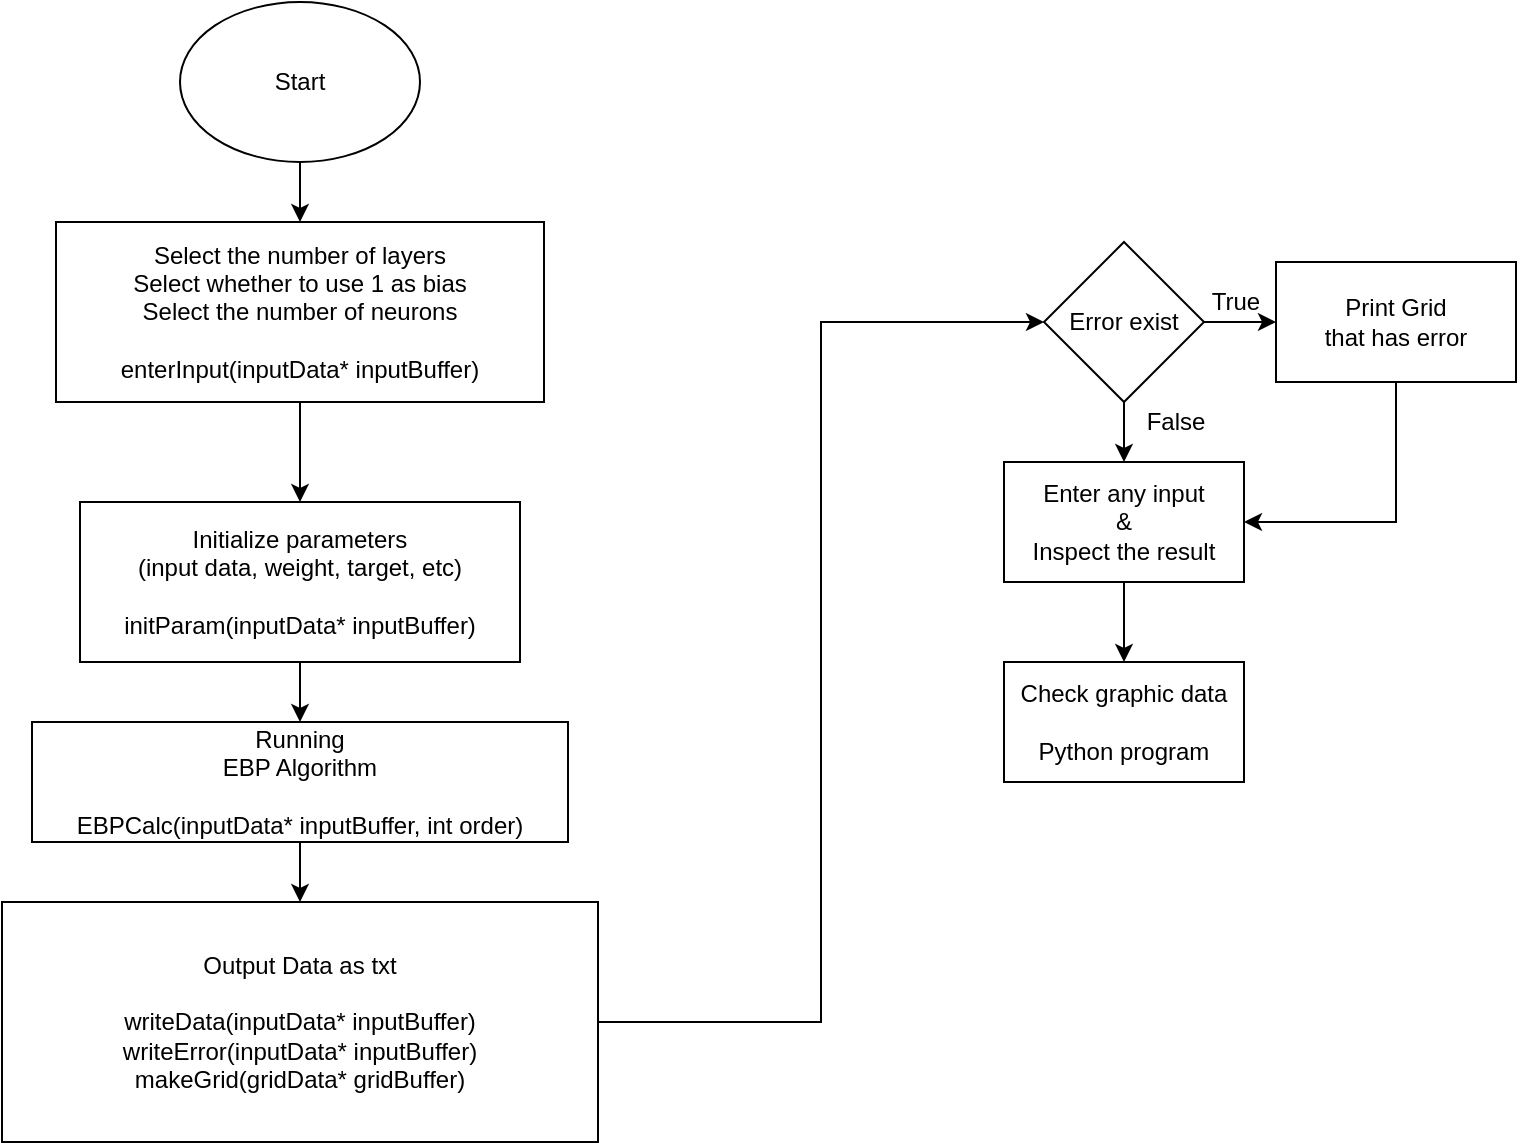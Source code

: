 <mxfile version="13.9.2" type="github"><diagram id="fk2PlhvJVO4x0_L1LiEM" name="Page-1"><mxGraphModel dx="1411" dy="777" grid="1" gridSize="10" guides="1" tooltips="1" connect="1" arrows="1" fold="1" page="1" pageScale="1" pageWidth="1169" pageHeight="827" math="0" shadow="0"><root><mxCell id="0"/><mxCell id="1" parent="0"/><mxCell id="YR47ztt-985eAeslMe9S-3" value="" style="edgeStyle=orthogonalEdgeStyle;rounded=0;orthogonalLoop=1;jettySize=auto;html=1;" edge="1" parent="1" source="YR47ztt-985eAeslMe9S-1" target="YR47ztt-985eAeslMe9S-2"><mxGeometry relative="1" as="geometry"/></mxCell><mxCell id="YR47ztt-985eAeslMe9S-1" value="Start&lt;br&gt;" style="ellipse;whiteSpace=wrap;html=1;" vertex="1" parent="1"><mxGeometry x="112" y="40" width="120" height="80" as="geometry"/></mxCell><mxCell id="YR47ztt-985eAeslMe9S-16" value="" style="edgeStyle=orthogonalEdgeStyle;rounded=0;orthogonalLoop=1;jettySize=auto;html=1;" edge="1" parent="1" source="YR47ztt-985eAeslMe9S-2" target="YR47ztt-985eAeslMe9S-15"><mxGeometry relative="1" as="geometry"/></mxCell><mxCell id="YR47ztt-985eAeslMe9S-2" value="Select the number of layers&lt;br&gt;Select whether to use 1 as bias&lt;br&gt;Select the number of neurons&lt;br&gt;&lt;br&gt;enterInput(inputData* inputBuffer)" style="rounded=0;whiteSpace=wrap;html=1;" vertex="1" parent="1"><mxGeometry x="50" y="150" width="244" height="90" as="geometry"/></mxCell><mxCell id="YR47ztt-985eAeslMe9S-8" value="" style="edgeStyle=orthogonalEdgeStyle;rounded=0;orthogonalLoop=1;jettySize=auto;html=1;" edge="1" parent="1" source="YR47ztt-985eAeslMe9S-4"><mxGeometry relative="1" as="geometry"><mxPoint x="172.0" y="490.0" as="targetPoint"/></mxGeometry></mxCell><mxCell id="YR47ztt-985eAeslMe9S-4" value="Running &lt;br&gt;EBP Algorithm&lt;br&gt;&lt;br&gt;EBPCalc(inputData* inputBuffer, int order)" style="rounded=0;whiteSpace=wrap;html=1;" vertex="1" parent="1"><mxGeometry x="38" y="400" width="268" height="60" as="geometry"/></mxCell><mxCell id="YR47ztt-985eAeslMe9S-17" value="" style="edgeStyle=orthogonalEdgeStyle;rounded=0;orthogonalLoop=1;jettySize=auto;html=1;" edge="1" parent="1" source="YR47ztt-985eAeslMe9S-15" target="YR47ztt-985eAeslMe9S-4"><mxGeometry relative="1" as="geometry"/></mxCell><mxCell id="YR47ztt-985eAeslMe9S-15" value="Initialize parameters&lt;br&gt;(input data, weight, target, etc)&lt;br&gt;&lt;br&gt;initParam(inputData* inputBuffer)" style="rounded=0;whiteSpace=wrap;html=1;" vertex="1" parent="1"><mxGeometry x="62" y="290" width="220" height="80" as="geometry"/></mxCell><mxCell id="YR47ztt-985eAeslMe9S-23" style="edgeStyle=orthogonalEdgeStyle;rounded=0;orthogonalLoop=1;jettySize=auto;html=1;entryX=0;entryY=0.5;entryDx=0;entryDy=0;" edge="1" parent="1" source="YR47ztt-985eAeslMe9S-21" target="YR47ztt-985eAeslMe9S-22"><mxGeometry relative="1" as="geometry"/></mxCell><mxCell id="YR47ztt-985eAeslMe9S-21" value="&lt;div&gt;Output Data as txt&lt;/div&gt;&lt;div&gt;&lt;br&gt;&lt;/div&gt;&lt;div&gt;writeData(inputData* inputBuffer)&lt;/div&gt;&lt;div&gt;writeError(inputData* inputBuffer)&lt;/div&gt;&lt;div&gt;makeGrid(gridData* gridBuffer)&lt;/div&gt;" style="rounded=0;whiteSpace=wrap;html=1;" vertex="1" parent="1"><mxGeometry x="23" y="490" width="298" height="120" as="geometry"/></mxCell><mxCell id="YR47ztt-985eAeslMe9S-27" value="" style="edgeStyle=orthogonalEdgeStyle;rounded=0;orthogonalLoop=1;jettySize=auto;html=1;" edge="1" parent="1" source="YR47ztt-985eAeslMe9S-22" target="YR47ztt-985eAeslMe9S-26"><mxGeometry relative="1" as="geometry"/></mxCell><mxCell id="YR47ztt-985eAeslMe9S-29" value="" style="edgeStyle=orthogonalEdgeStyle;rounded=0;orthogonalLoop=1;jettySize=auto;html=1;" edge="1" parent="1" source="YR47ztt-985eAeslMe9S-22" target="YR47ztt-985eAeslMe9S-24"><mxGeometry relative="1" as="geometry"/></mxCell><mxCell id="YR47ztt-985eAeslMe9S-22" value="Error exist" style="rhombus;whiteSpace=wrap;html=1;" vertex="1" parent="1"><mxGeometry x="544" y="160" width="80" height="80" as="geometry"/></mxCell><mxCell id="YR47ztt-985eAeslMe9S-33" value="" style="edgeStyle=orthogonalEdgeStyle;rounded=0;orthogonalLoop=1;jettySize=auto;html=1;" edge="1" parent="1" source="YR47ztt-985eAeslMe9S-24" target="YR47ztt-985eAeslMe9S-32"><mxGeometry relative="1" as="geometry"/></mxCell><mxCell id="YR47ztt-985eAeslMe9S-24" value="Enter any input &lt;br&gt;&amp;amp;&lt;br&gt;Inspect the result" style="rounded=0;whiteSpace=wrap;html=1;" vertex="1" parent="1"><mxGeometry x="524" y="270" width="120" height="60" as="geometry"/></mxCell><mxCell id="YR47ztt-985eAeslMe9S-31" style="edgeStyle=orthogonalEdgeStyle;rounded=0;orthogonalLoop=1;jettySize=auto;html=1;entryX=1;entryY=0.5;entryDx=0;entryDy=0;" edge="1" parent="1" source="YR47ztt-985eAeslMe9S-26" target="YR47ztt-985eAeslMe9S-24"><mxGeometry relative="1" as="geometry"><mxPoint x="680" y="300" as="targetPoint"/><Array as="points"><mxPoint x="720" y="300"/></Array></mxGeometry></mxCell><mxCell id="YR47ztt-985eAeslMe9S-26" value="Print Grid&lt;br&gt;that has error" style="rounded=0;whiteSpace=wrap;html=1;" vertex="1" parent="1"><mxGeometry x="660" y="170" width="120" height="60" as="geometry"/></mxCell><mxCell id="YR47ztt-985eAeslMe9S-28" value="True" style="text;html=1;strokeColor=none;fillColor=none;align=center;verticalAlign=middle;whiteSpace=wrap;rounded=0;" vertex="1" parent="1"><mxGeometry x="620" y="180" width="40" height="20" as="geometry"/></mxCell><mxCell id="YR47ztt-985eAeslMe9S-30" value="False" style="text;html=1;strokeColor=none;fillColor=none;align=center;verticalAlign=middle;whiteSpace=wrap;rounded=0;" vertex="1" parent="1"><mxGeometry x="590" y="240" width="40" height="20" as="geometry"/></mxCell><mxCell id="YR47ztt-985eAeslMe9S-32" value="Check graphic data&lt;br&gt;&lt;br&gt;Python program" style="whiteSpace=wrap;html=1;rounded=0;" vertex="1" parent="1"><mxGeometry x="524" y="370" width="120" height="60" as="geometry"/></mxCell></root></mxGraphModel></diagram></mxfile>